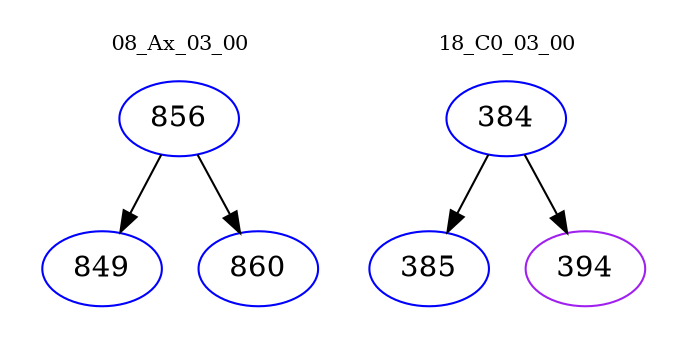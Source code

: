 digraph{
subgraph cluster_0 {
color = white
label = "08_Ax_03_00";
fontsize=10;
T0_856 [label="856", color="blue"]
T0_856 -> T0_849 [color="black"]
T0_849 [label="849", color="blue"]
T0_856 -> T0_860 [color="black"]
T0_860 [label="860", color="blue"]
}
subgraph cluster_1 {
color = white
label = "18_C0_03_00";
fontsize=10;
T1_384 [label="384", color="blue"]
T1_384 -> T1_385 [color="black"]
T1_385 [label="385", color="blue"]
T1_384 -> T1_394 [color="black"]
T1_394 [label="394", color="purple"]
}
}
